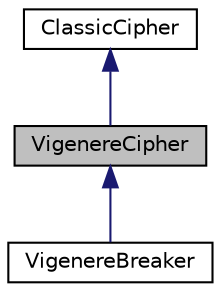 digraph "VigenereCipher"
{
  edge [fontname="Helvetica",fontsize="10",labelfontname="Helvetica",labelfontsize="10"];
  node [fontname="Helvetica",fontsize="10",shape=record];
  Node0 [label="VigenereCipher",height=0.2,width=0.4,color="black", fillcolor="grey75", style="filled", fontcolor="black"];
  Node1 -> Node0 [dir="back",color="midnightblue",fontsize="10",style="solid",fontname="Helvetica"];
  Node1 [label="ClassicCipher",height=0.2,width=0.4,color="black", fillcolor="white", style="filled",URL="$classClassicCipher.html"];
  Node0 -> Node2 [dir="back",color="midnightblue",fontsize="10",style="solid",fontname="Helvetica"];
  Node2 [label="VigenereBreaker",height=0.2,width=0.4,color="black", fillcolor="white", style="filled",URL="$classVigenereBreaker.html"];
}
